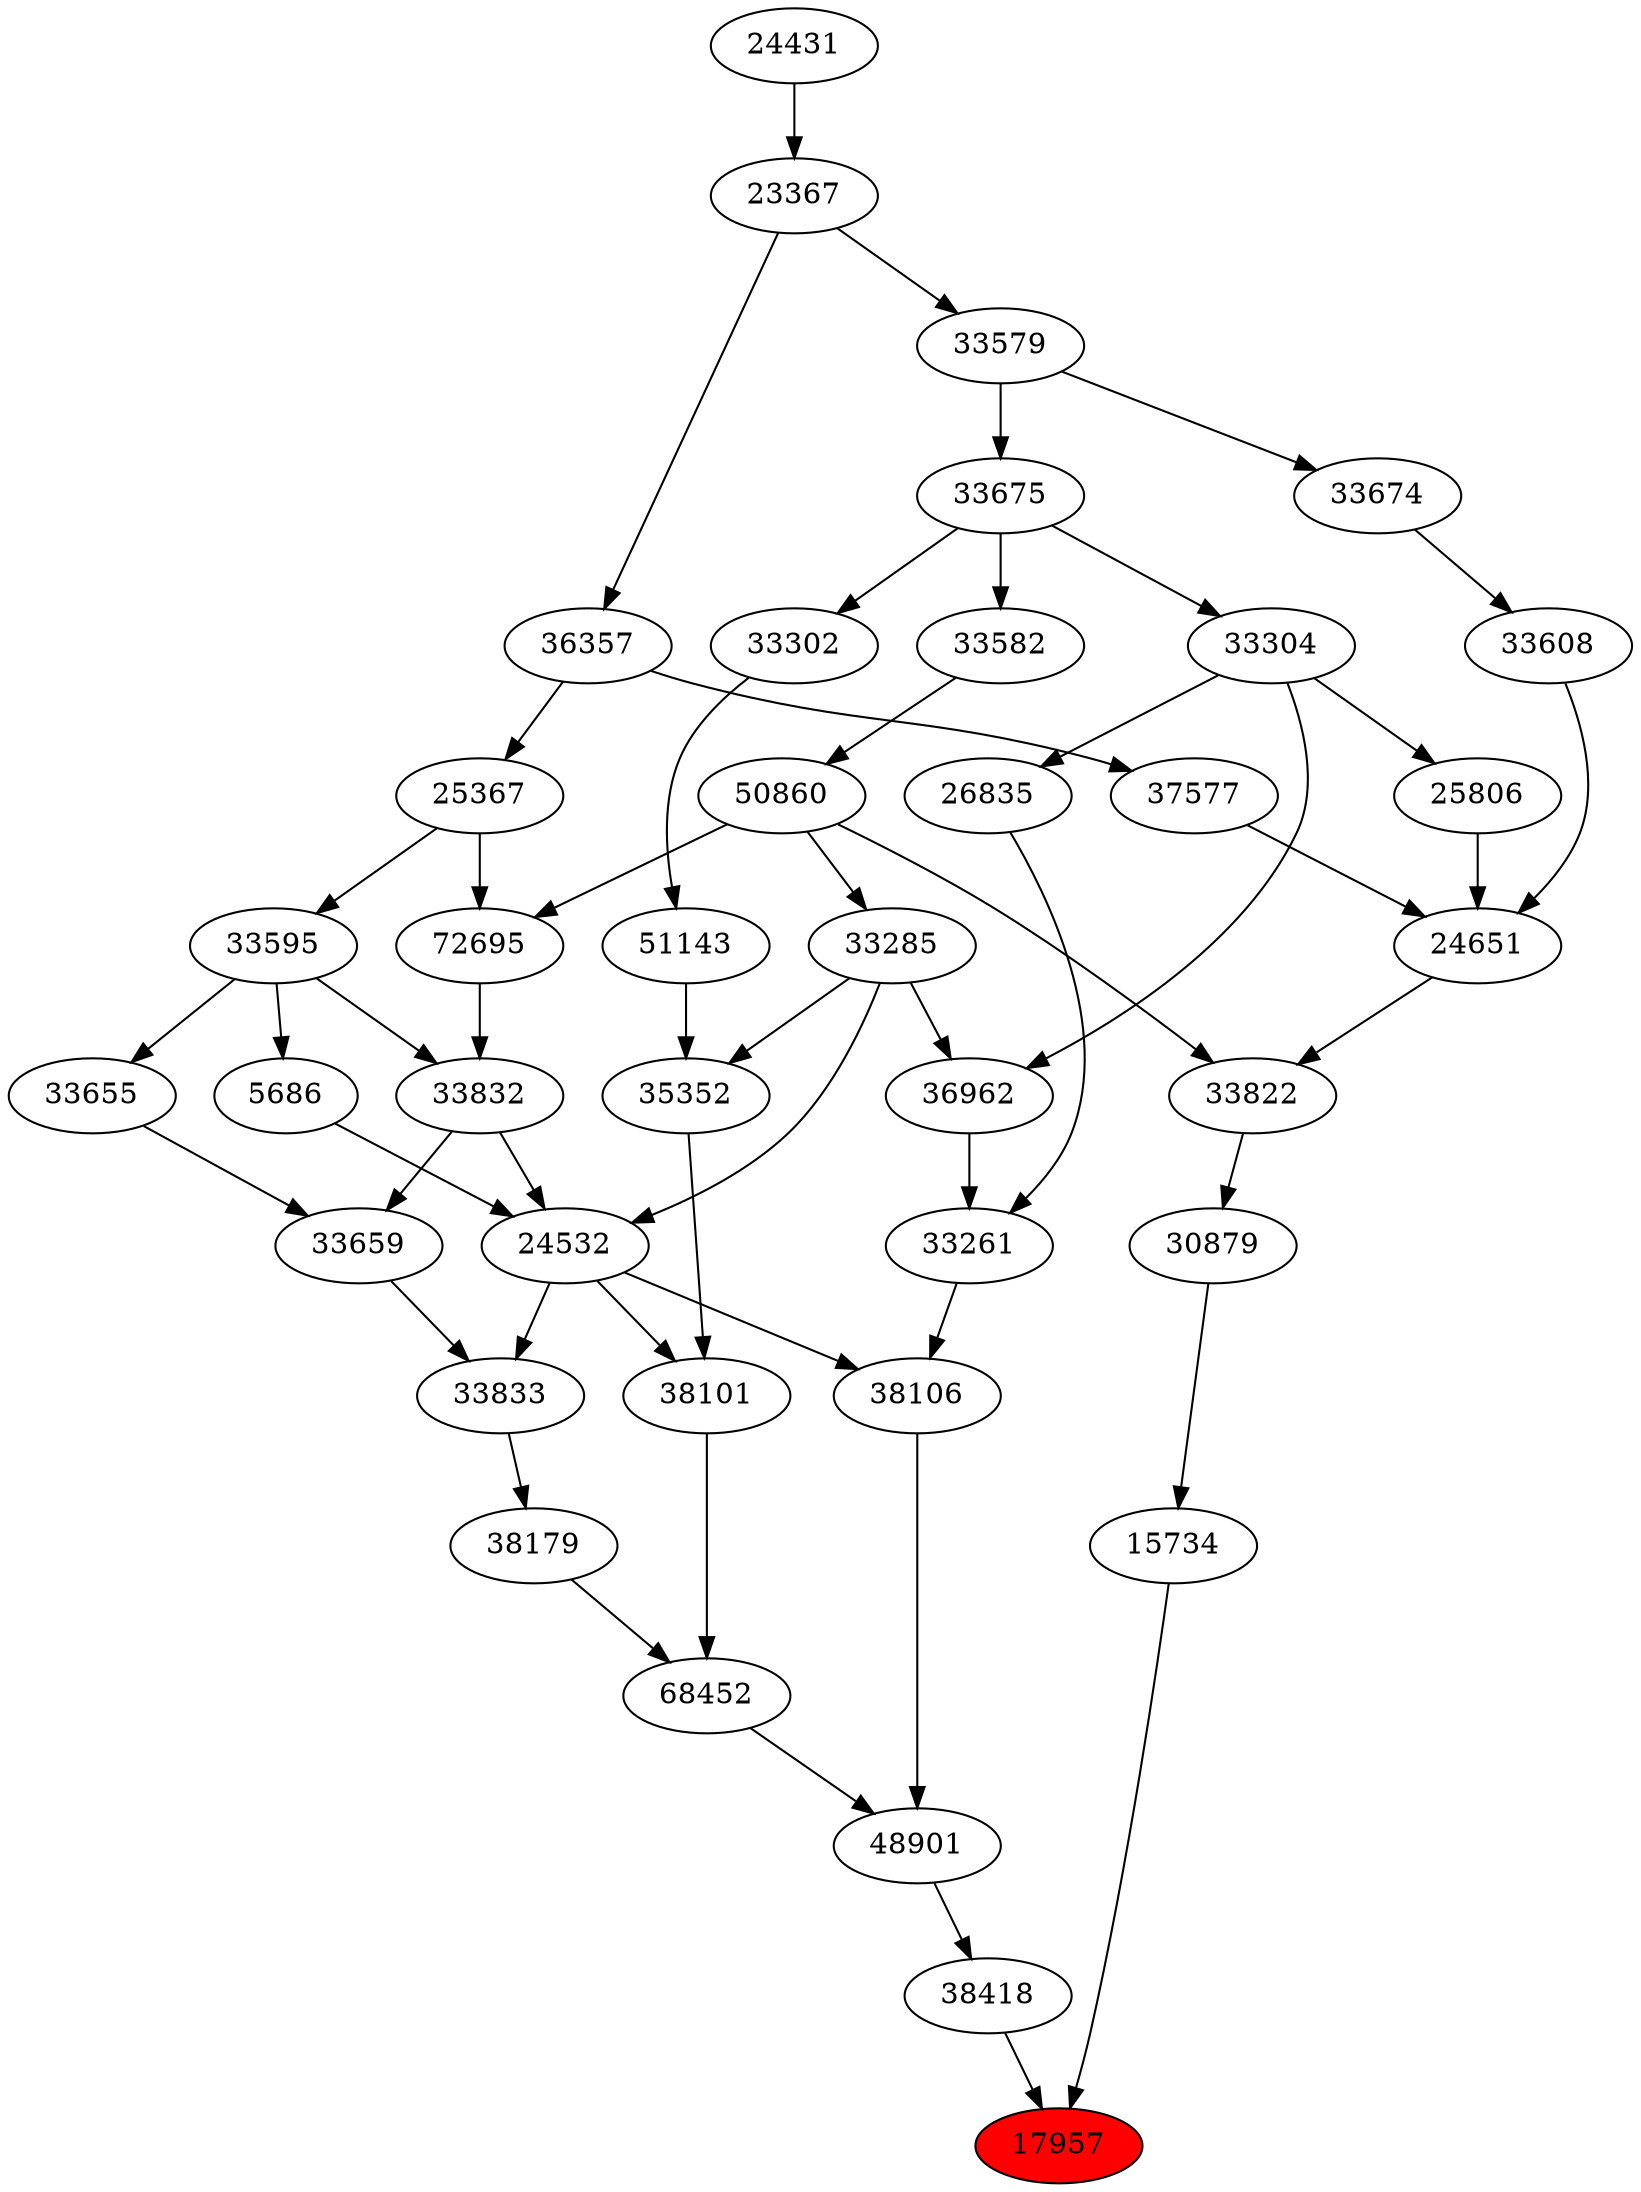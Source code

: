strict digraph{ 
17957 [label="17957" fillcolor=red style=filled]
15734 -> 17957
38418 -> 17957
15734 [label="15734"]
30879 -> 15734
38418 [label="38418"]
48901 -> 38418
30879 [label="30879"]
33822 -> 30879
48901 [label="48901"]
38106 -> 48901
68452 -> 48901
33822 [label="33822"]
24651 -> 33822
50860 -> 33822
38106 [label="38106"]
33261 -> 38106
24532 -> 38106
68452 [label="68452"]
38179 -> 68452
38101 -> 68452
24651 [label="24651"]
25806 -> 24651
33608 -> 24651
37577 -> 24651
50860 [label="50860"]
33582 -> 50860
33261 [label="33261"]
36962 -> 33261
26835 -> 33261
24532 [label="24532"]
33285 -> 24532
5686 -> 24532
33832 -> 24532
38179 [label="38179"]
33833 -> 38179
38101 [label="38101"]
24532 -> 38101
35352 -> 38101
25806 [label="25806"]
33304 -> 25806
33608 [label="33608"]
33674 -> 33608
37577 [label="37577"]
36357 -> 37577
33582 [label="33582"]
33675 -> 33582
36962 [label="36962"]
33285 -> 36962
33304 -> 36962
26835 [label="26835"]
33304 -> 26835
33285 [label="33285"]
50860 -> 33285
5686 [label="5686"]
33595 -> 5686
33832 [label="33832"]
72695 -> 33832
33595 -> 33832
33833 [label="33833"]
33659 -> 33833
24532 -> 33833
35352 [label="35352"]
33285 -> 35352
51143 -> 35352
33304 [label="33304"]
33675 -> 33304
33674 [label="33674"]
33579 -> 33674
36357 [label="36357"]
23367 -> 36357
33675 [label="33675"]
33579 -> 33675
33595 [label="33595"]
25367 -> 33595
72695 [label="72695"]
50860 -> 72695
25367 -> 72695
33659 [label="33659"]
33655 -> 33659
33832 -> 33659
51143 [label="51143"]
33302 -> 51143
33579 [label="33579"]
23367 -> 33579
23367 [label="23367"]
24431 -> 23367
25367 [label="25367"]
36357 -> 25367
33655 [label="33655"]
33595 -> 33655
33302 [label="33302"]
33675 -> 33302
24431 [label="24431"]
}